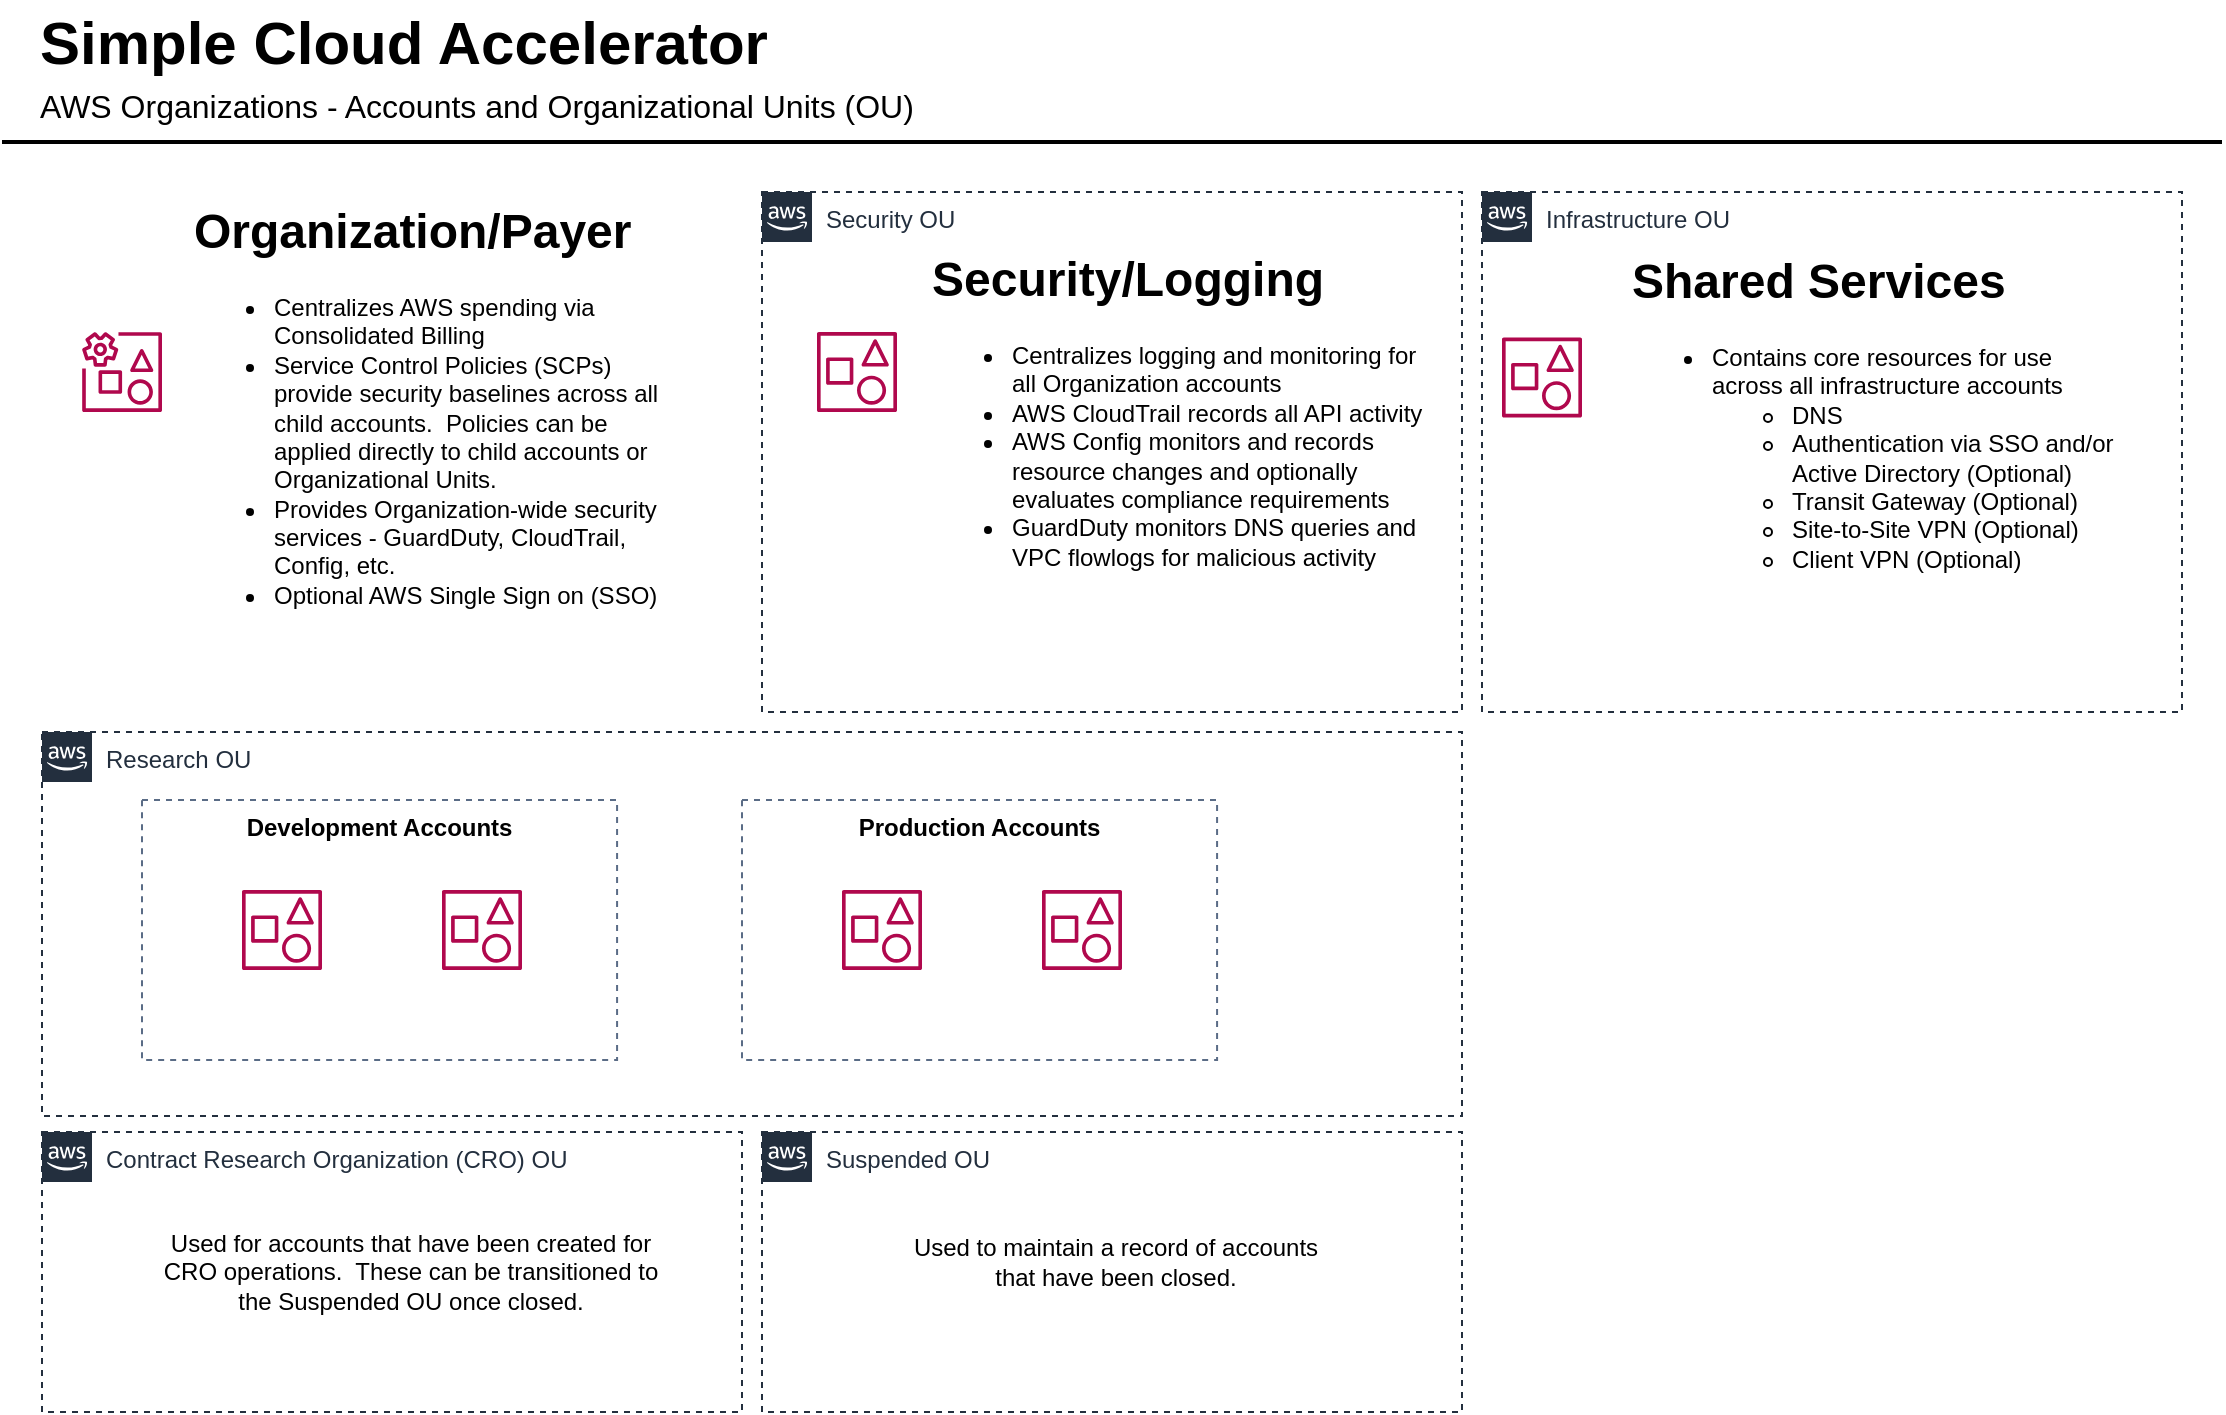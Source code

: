 <mxfile version="21.8.2" type="device">
  <diagram id="Ht1M8jgEwFfnCIfOTk4-" name="Page-1">
    <mxGraphModel dx="1434" dy="798" grid="1" gridSize="10" guides="1" tooltips="1" connect="1" arrows="1" fold="1" page="1" pageScale="1" pageWidth="1169" pageHeight="827" background="#ffffff" math="0" shadow="0">
      <root>
        <mxCell id="0" />
        <mxCell id="1" parent="0" />
        <mxCell id="-QjtrjUzRDEMRZ5MF8oH-47" value="Simple Cloud Accelerator" style="text;html=1;resizable=0;points=[];autosize=1;align=left;verticalAlign=top;spacingTop=-4;fontSize=30;fontStyle=1" parent="1" vertex="1">
          <mxGeometry x="36.5" y="24.5" width="390" height="40" as="geometry" />
        </mxCell>
        <mxCell id="-QjtrjUzRDEMRZ5MF8oH-48" value="AWS Organizations - Accounts and Organizational Units (OU)" style="text;html=1;resizable=0;points=[];autosize=1;align=left;verticalAlign=top;spacingTop=-4;fontSize=16;" parent="1" vertex="1">
          <mxGeometry x="36.5" y="64.5" width="450" height="20" as="geometry" />
        </mxCell>
        <mxCell id="SCVMTBWpLvtzJIhz15lM-1" value="" style="line;strokeWidth=2;html=1;fontSize=14;" parent="1" vertex="1">
          <mxGeometry x="20" y="90" width="1110" height="10" as="geometry" />
        </mxCell>
        <mxCell id="22" value="Suspended OU" style="points=[[0,0],[0.25,0],[0.5,0],[0.75,0],[1,0],[1,0.25],[1,0.5],[1,0.75],[1,1],[0.75,1],[0.5,1],[0.25,1],[0,1],[0,0.75],[0,0.5],[0,0.25]];outlineConnect=0;gradientColor=none;html=1;whiteSpace=wrap;fontSize=12;fontStyle=0;container=1;pointerEvents=0;collapsible=0;recursiveResize=0;shape=mxgraph.aws4.group;grIcon=mxgraph.aws4.group_aws_cloud_alt;strokeColor=#232F3E;fillColor=none;verticalAlign=top;align=left;spacingLeft=30;fontColor=#232F3E;dashed=1;" parent="1" vertex="1">
          <mxGeometry x="400" y="590" width="350" height="140" as="geometry" />
        </mxCell>
        <mxCell id="29" value="Used to maintain a record of accounts that have been closed." style="text;html=1;strokeColor=none;fillColor=none;align=center;verticalAlign=middle;whiteSpace=wrap;rounded=0;" parent="22" vertex="1">
          <mxGeometry x="67.5" y="50" width="218" height="30" as="geometry" />
        </mxCell>
        <mxCell id="25" value="Contract Research Organization (CRO) OU" style="points=[[0,0],[0.25,0],[0.5,0],[0.75,0],[1,0],[1,0.25],[1,0.5],[1,0.75],[1,1],[0.75,1],[0.5,1],[0.25,1],[0,1],[0,0.75],[0,0.5],[0,0.25]];outlineConnect=0;gradientColor=none;html=1;whiteSpace=wrap;fontSize=12;fontStyle=0;container=1;pointerEvents=0;collapsible=0;recursiveResize=0;shape=mxgraph.aws4.group;grIcon=mxgraph.aws4.group_aws_cloud_alt;strokeColor=#232F3E;fillColor=none;verticalAlign=top;align=left;spacingLeft=30;fontColor=#232F3E;dashed=1;" parent="1" vertex="1">
          <mxGeometry x="40" y="590" width="350" height="140" as="geometry" />
        </mxCell>
        <mxCell id="30" value="Used for accounts that have been created for CRO operations.&amp;nbsp; These can be transitioned to the Suspended OU once closed." style="text;html=1;strokeColor=none;fillColor=none;align=center;verticalAlign=middle;whiteSpace=wrap;rounded=0;" parent="25" vertex="1">
          <mxGeometry x="57.5" y="55" width="252.5" height="30" as="geometry" />
        </mxCell>
        <mxCell id="26" value="" style="sketch=0;outlineConnect=0;fontColor=#232F3E;gradientColor=none;fillColor=#B0084D;strokeColor=none;dashed=0;verticalLabelPosition=bottom;verticalAlign=top;align=center;html=1;fontSize=12;fontStyle=0;aspect=fixed;pointerEvents=1;shape=mxgraph.aws4.organizations_management_account2;" parent="1" vertex="1">
          <mxGeometry x="60" y="190" width="40" height="40" as="geometry" />
        </mxCell>
        <mxCell id="27" value="&lt;h1&gt;Organization/Payer&lt;/h1&gt;&lt;p&gt;&lt;/p&gt;&lt;ul&gt;&lt;li&gt;Centralizes AWS spending via Consolidated Billing&lt;/li&gt;&lt;li&gt;Service Control Policies (SCPs) provide security baselines across all child accounts.&amp;nbsp; Policies can be applied directly to child accounts or Organizational Units.&lt;/li&gt;&lt;li&gt;Provides Organization-wide security services - GuardDuty, CloudTrail, Config, etc.&lt;/li&gt;&lt;li&gt;Optional AWS Single Sign on (SSO)&lt;/li&gt;&lt;/ul&gt;&lt;p&gt;&lt;/p&gt;" style="text;html=1;strokeColor=none;fillColor=none;spacing=5;spacingTop=-20;whiteSpace=wrap;overflow=hidden;rounded=0;" parent="1" vertex="1">
          <mxGeometry x="111.25" y="120" width="250" height="210" as="geometry" />
        </mxCell>
        <mxCell id="LPik06-XiFyEXSqsLufP-27" value="Security OU" style="points=[[0,0],[0.25,0],[0.5,0],[0.75,0],[1,0],[1,0.25],[1,0.5],[1,0.75],[1,1],[0.75,1],[0.5,1],[0.25,1],[0,1],[0,0.75],[0,0.5],[0,0.25]];outlineConnect=0;gradientColor=none;html=1;whiteSpace=wrap;fontSize=12;fontStyle=0;container=1;pointerEvents=0;collapsible=0;recursiveResize=0;shape=mxgraph.aws4.group;grIcon=mxgraph.aws4.group_aws_cloud_alt;strokeColor=#232F3E;fillColor=none;verticalAlign=top;align=left;spacingLeft=30;fontColor=#232F3E;dashed=1;" parent="1" vertex="1">
          <mxGeometry x="400" y="120" width="350" height="260" as="geometry" />
        </mxCell>
        <mxCell id="LPik06-XiFyEXSqsLufP-10" value="" style="sketch=0;outlineConnect=0;fontColor=#232F3E;gradientColor=none;fillColor=#B0084D;strokeColor=none;dashed=0;verticalLabelPosition=bottom;verticalAlign=top;align=center;html=1;fontSize=12;fontStyle=0;aspect=fixed;pointerEvents=1;shape=mxgraph.aws4.organizations_account2;" parent="LPik06-XiFyEXSqsLufP-27" vertex="1">
          <mxGeometry x="27.5" y="70" width="40" height="40" as="geometry" />
        </mxCell>
        <mxCell id="LPik06-XiFyEXSqsLufP-11" value="&lt;h1&gt;Security/Logging&lt;/h1&gt;&lt;p&gt;&lt;/p&gt;&lt;ul&gt;&lt;li&gt;Centralizes logging and monitoring for all Organization accounts&lt;/li&gt;&lt;li&gt;AWS CloudTrail records all API activity&lt;/li&gt;&lt;li&gt;AWS Config monitors and records resource changes and optionally evaluates compliance requirements&lt;/li&gt;&lt;li&gt;GuardDuty monitors DNS queries and VPC flowlogs for malicious activity&lt;/li&gt;&lt;/ul&gt;&lt;p&gt;&lt;/p&gt;" style="text;html=1;strokeColor=none;fillColor=none;spacing=5;spacingTop=-20;whiteSpace=wrap;overflow=hidden;rounded=0;" parent="LPik06-XiFyEXSqsLufP-27" vertex="1">
          <mxGeometry x="80" y="23.5" width="264.5" height="199" as="geometry" />
        </mxCell>
        <mxCell id="LPik06-XiFyEXSqsLufP-38" value="Research OU" style="points=[[0,0],[0.25,0],[0.5,0],[0.75,0],[1,0],[1,0.25],[1,0.5],[1,0.75],[1,1],[0.75,1],[0.5,1],[0.25,1],[0,1],[0,0.75],[0,0.5],[0,0.25]];outlineConnect=0;gradientColor=none;html=1;whiteSpace=wrap;fontSize=12;fontStyle=0;container=1;pointerEvents=0;collapsible=0;recursiveResize=0;shape=mxgraph.aws4.group;grIcon=mxgraph.aws4.group_aws_cloud_alt;strokeColor=#232F3E;fillColor=none;verticalAlign=top;align=left;spacingLeft=30;fontColor=#232F3E;dashed=1;" parent="1" vertex="1">
          <mxGeometry x="40" y="390" width="710" height="192" as="geometry" />
        </mxCell>
        <mxCell id="14" value="" style="group" parent="LPik06-XiFyEXSqsLufP-38" vertex="1" connectable="0">
          <mxGeometry x="50" y="34" width="930" height="158" as="geometry" />
        </mxCell>
        <mxCell id="15" value="Development Accounts" style="fillColor=none;strokeColor=#5A6C86;dashed=1;verticalAlign=top;fontStyle=1;fontColor=#000000;" parent="14" vertex="1">
          <mxGeometry width="237.541" height="130" as="geometry" />
        </mxCell>
        <mxCell id="32" value="" style="sketch=0;outlineConnect=0;fontColor=#232F3E;gradientColor=none;fillColor=#B0084D;strokeColor=none;dashed=0;verticalLabelPosition=bottom;verticalAlign=top;align=center;html=1;fontSize=12;fontStyle=0;aspect=fixed;pointerEvents=1;shape=mxgraph.aws4.organizations_account2;" parent="14" vertex="1">
          <mxGeometry x="50.004" y="45" width="40" height="40" as="geometry" />
        </mxCell>
        <mxCell id="33" value="" style="sketch=0;outlineConnect=0;fontColor=#232F3E;gradientColor=none;fillColor=#B0084D;strokeColor=none;dashed=0;verticalLabelPosition=bottom;verticalAlign=top;align=center;html=1;fontSize=12;fontStyle=0;aspect=fixed;pointerEvents=1;shape=mxgraph.aws4.organizations_account2;" parent="14" vertex="1">
          <mxGeometry x="150.002" y="45" width="40" height="40" as="geometry" />
        </mxCell>
        <mxCell id="46" value="" style="group" parent="14" vertex="1" connectable="0">
          <mxGeometry x="300" width="630" height="158" as="geometry" />
        </mxCell>
        <mxCell id="47" value="Production Accounts" style="fillColor=none;strokeColor=#5A6C86;dashed=1;verticalAlign=top;fontStyle=1;fontColor=#000000;" parent="46" vertex="1">
          <mxGeometry width="237.541" height="130" as="geometry" />
        </mxCell>
        <mxCell id="48" value="" style="sketch=0;outlineConnect=0;fontColor=#232F3E;gradientColor=none;fillColor=#B0084D;strokeColor=none;dashed=0;verticalLabelPosition=bottom;verticalAlign=top;align=center;html=1;fontSize=12;fontStyle=0;aspect=fixed;pointerEvents=1;shape=mxgraph.aws4.organizations_account2;" parent="46" vertex="1">
          <mxGeometry x="50.004" y="45" width="40" height="40" as="geometry" />
        </mxCell>
        <mxCell id="49" value="" style="sketch=0;outlineConnect=0;fontColor=#232F3E;gradientColor=none;fillColor=#B0084D;strokeColor=none;dashed=0;verticalLabelPosition=bottom;verticalAlign=top;align=center;html=1;fontSize=12;fontStyle=0;aspect=fixed;pointerEvents=1;shape=mxgraph.aws4.organizations_account2;" parent="46" vertex="1">
          <mxGeometry x="150.002" y="45" width="40" height="40" as="geometry" />
        </mxCell>
        <mxCell id="4" value="Infrastructure OU&lt;br&gt;" style="points=[[0,0],[0.25,0],[0.5,0],[0.75,0],[1,0],[1,0.25],[1,0.5],[1,0.75],[1,1],[0.75,1],[0.5,1],[0.25,1],[0,1],[0,0.75],[0,0.5],[0,0.25]];outlineConnect=0;gradientColor=none;html=1;whiteSpace=wrap;fontSize=12;fontStyle=0;container=1;pointerEvents=0;collapsible=0;recursiveResize=0;shape=mxgraph.aws4.group;grIcon=mxgraph.aws4.group_aws_cloud_alt;strokeColor=#232F3E;fillColor=none;verticalAlign=top;align=left;spacingLeft=30;fontColor=#232F3E;dashed=1;" parent="1" vertex="1">
          <mxGeometry x="760" y="120" width="350" height="260" as="geometry" />
        </mxCell>
        <mxCell id="11" value="" style="sketch=0;outlineConnect=0;fontColor=#232F3E;gradientColor=none;fillColor=#B0084D;strokeColor=none;dashed=0;verticalLabelPosition=bottom;verticalAlign=top;align=center;html=1;fontSize=12;fontStyle=0;aspect=fixed;pointerEvents=1;shape=mxgraph.aws4.organizations_account2;" parent="4" vertex="1">
          <mxGeometry x="10" y="72.75" width="40" height="40" as="geometry" />
        </mxCell>
        <mxCell id="12" value="&lt;h1&gt;Shared Services&lt;/h1&gt;&lt;p&gt;&lt;/p&gt;&lt;ul&gt;&lt;li&gt;Contains core resources for use across all infrastructure accounts&lt;/li&gt;&lt;ul&gt;&lt;li&gt;DNS&lt;/li&gt;&lt;li&gt;Authentication via SSO and/or Active Directory (Optional)&lt;/li&gt;&lt;li&gt;Transit Gateway (Optional)&lt;/li&gt;&lt;li&gt;Site-to-Site VPN (Optional)&lt;/li&gt;&lt;li&gt;Client VPN (Optional)&lt;/li&gt;&lt;/ul&gt;&lt;/ul&gt;&lt;p&gt;&lt;/p&gt;" style="text;html=1;strokeColor=none;fillColor=none;spacing=5;spacingTop=-20;whiteSpace=wrap;overflow=hidden;rounded=0;" parent="4" vertex="1">
          <mxGeometry x="70" y="25" width="252" height="225" as="geometry" />
        </mxCell>
      </root>
    </mxGraphModel>
  </diagram>
</mxfile>
